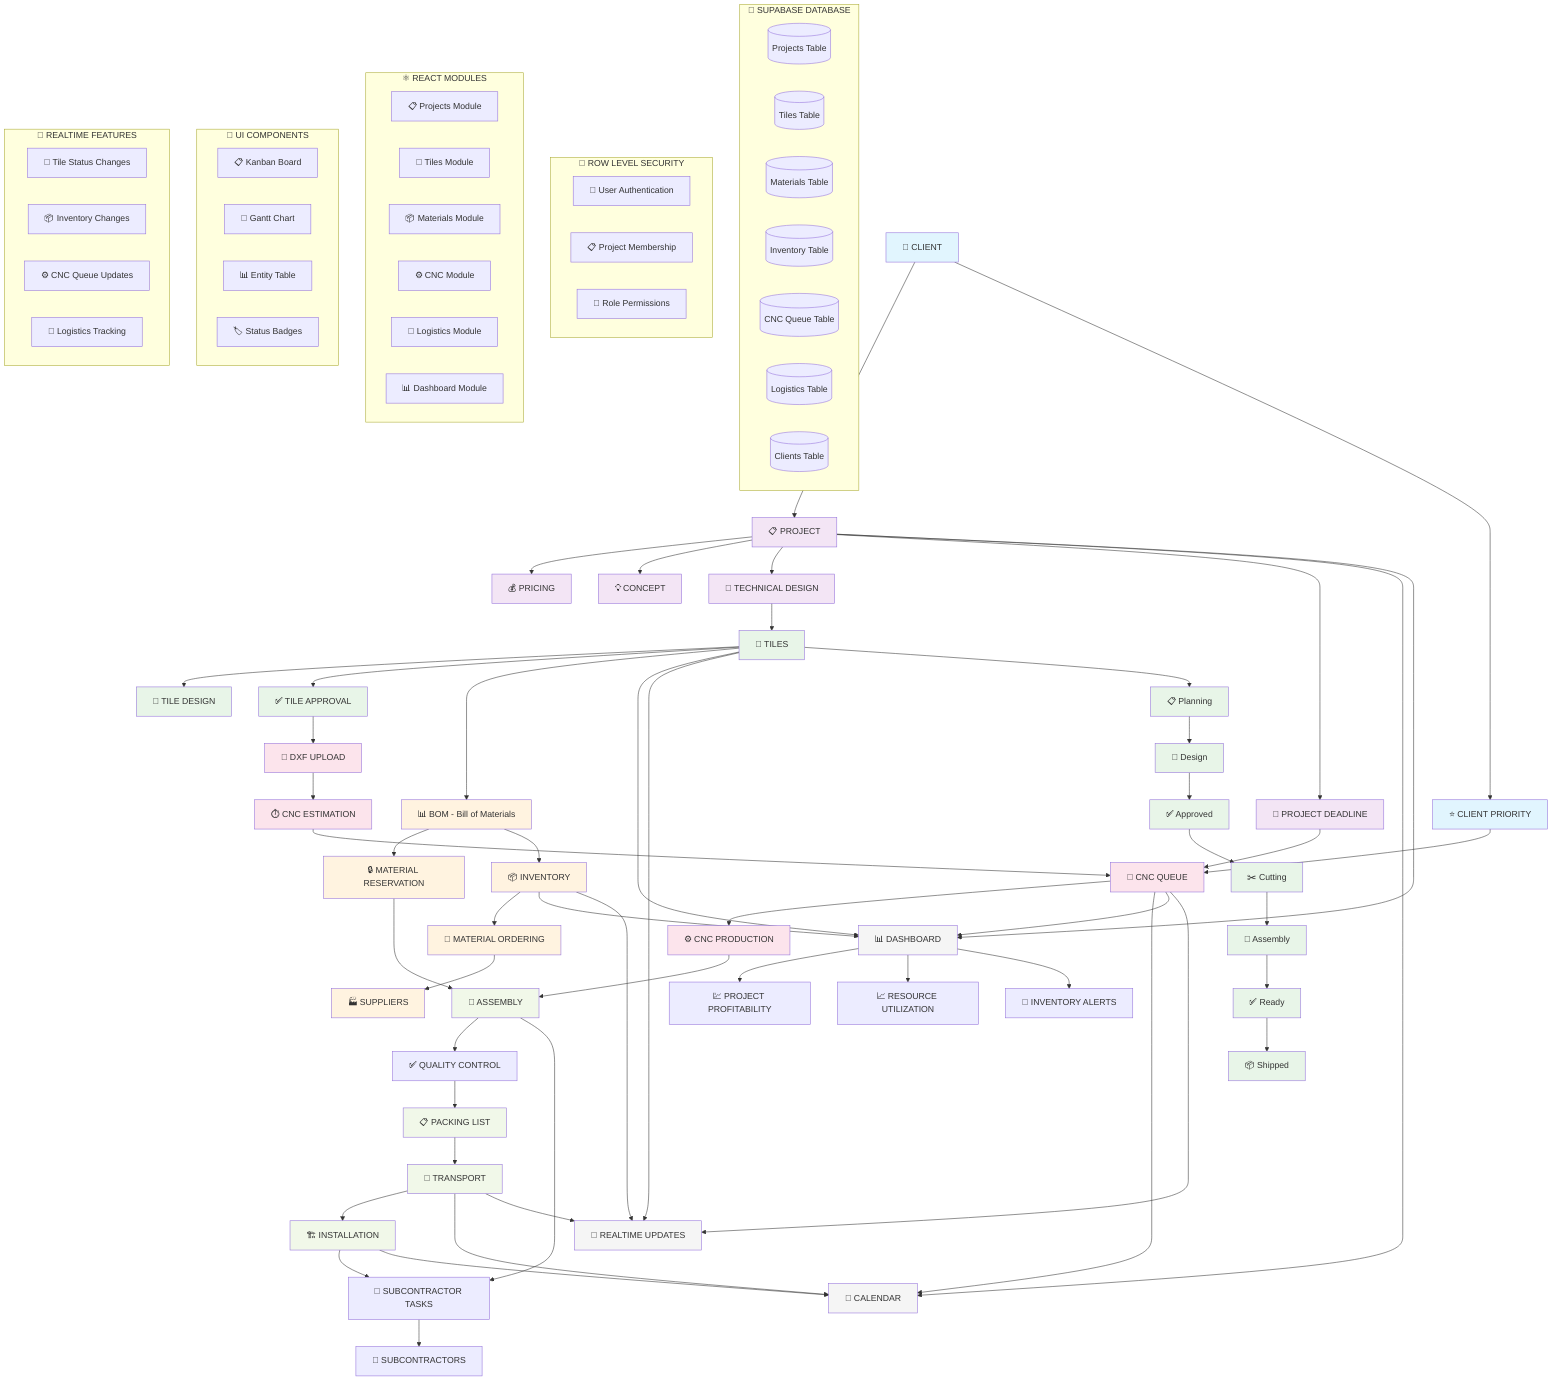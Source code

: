 graph TD
    %% CLIENTS & PROJECTS LAYER
    Client[👤 CLIENT] --> Project[📋 PROJECT]
    Project --> Pricing[💰 PRICING]
    Project --> Concept[💡 CONCEPT] 
    Project --> TechnicalDesign[📐 TECHNICAL DESIGN]
    
    %% TILES LAYER (Core Business Logic)
    TechnicalDesign --> Tiles[🧩 TILES]
    Tiles --> TileDesign[🎨 TILE DESIGN]
    Tiles --> TileApproval[✅ TILE APPROVAL]
    
    %% MATERIALS LAYER
    Tiles --> BOM[📊 BOM - Bill of Materials]
    BOM --> MaterialReservation[🔒 MATERIAL RESERVATION]
    BOM --> Inventory[📦 INVENTORY]
    Inventory --> MaterialOrdering[🛒 MATERIAL ORDERING]
    MaterialOrdering --> Suppliers[🏭 SUPPLIERS]
    
    %% CNC & PRODUCTION LAYER  
    TileApproval --> DXFUpload[📁 DXF UPLOAD]
    DXFUpload --> CNCEstimation[⏱️ CNC ESTIMATION]
    CNCEstimation --> CNCQueue[🔄 CNC QUEUE]
    CNCQueue --> CNCProduction[⚙️ CNC PRODUCTION]
    
    %% PRIORITY SYSTEM
    Client --> ClientPriority[⭐ CLIENT PRIORITY]
    Project --> ProjectDeadline[📅 PROJECT DEADLINE]
    ClientPriority --> CNCQueue
    ProjectDeadline --> CNCQueue
    
    %% ASSEMBLY & LOGISTICS
    CNCProduction --> Assembly[🔧 ASSEMBLY]
    MaterialReservation --> Assembly
    Assembly --> QualityControl[✅ QUALITY CONTROL]
    QualityControl --> PackingList[📋 PACKING LIST]
    PackingList --> Transport[🚛 TRANSPORT]
    Transport --> Installation[🏗️ INSTALLATION]
    
    %% SUBCONTRACTORS INTEGRATION
    Assembly --> SubcontractorTasks[🤝 SUBCONTRACTOR TASKS]
    Installation --> SubcontractorTasks
    SubcontractorTasks --> Subcontractors[👷 SUBCONTRACTORS]
    
    %% CALENDAR & SCHEDULING
    Project --> Calendar[📅 CALENDAR]
    CNCQueue --> Calendar
    Transport --> Calendar
    Installation --> Calendar
    
    %% DASHBOARD & MONITORING
    Project --> Dashboard[📊 DASHBOARD]
    Tiles --> Dashboard  
    Inventory --> Dashboard
    CNCQueue --> Dashboard
    
    %% REALTIME UPDATES
    Tiles --> RealtimeUpdates[🔄 REALTIME UPDATES]
    Inventory --> RealtimeUpdates
    CNCQueue --> RealtimeUpdates
    Transport --> RealtimeUpdates
    
    %% BUSINESS INTELLIGENCE
    Dashboard --> ProjectProfitability[💹 PROJECT PROFITABILITY]
    Dashboard --> ResourceUtilization[📈 RESOURCE UTILIZATION] 
    Dashboard --> InventoryAlerts[🚨 INVENTORY ALERTS]
    
    %% STATUS FLOW FOR TILES (Most Important!)
    Tiles --> StatusPlanning[📋 Planning]
    StatusPlanning --> StatusDesign[🎨 Design]  
    StatusDesign --> StatusApproved[✅ Approved]
    StatusApproved --> StatusCutting[✂️ Cutting]
    StatusCutting --> StatusAssembly[🔧 Assembly]
    StatusAssembly --> StatusReady[✅ Ready]
    StatusReady --> StatusShipped[📦 Shipped]
    
    %% DATA LAYER
    subgraph "💾 SUPABASE DATABASE"
        ProjectsTable[(Projects Table)]
        TilesTable[(Tiles Table)]
        MaterialsTable[(Materials Table)]
        InventoryTable[(Inventory Table)]
        CNCQueueTable[(CNC Queue Table)]
        LogisticsTable[(Logistics Table)]
        ClientsTable[(Clients Table)]
    end
    
    %% RLS SECURITY
    subgraph "🔐 ROW LEVEL SECURITY"
        UserAuth[👤 User Authentication]
        ProjectMembership[📋 Project Membership]
        RolePermissions[🔑 Role Permissions]
    end
    
    %% FRONTEND MODULES
    subgraph "⚛️ REACT MODULES"
        ProjectsModule[📋 Projects Module]
        TilesModule[🧩 Tiles Module] 
        MaterialsModule[📦 Materials Module]
        CNCModule[⚙️ CNC Module]
        LogisticsModule[🚛 Logistics Module]
        DashboardModule[📊 Dashboard Module]
    end
    
    %% UI COMPONENTS
    subgraph "🎨 UI COMPONENTS"
        KanbanBoard[📋 Kanban Board]
        GanttChart[📅 Gantt Chart] 
        EntityTable[📊 Entity Table]
        StatusBadges[🏷️ Status Badges]
    end
    
    %% REAL-TIME FEATURES
    subgraph "🔄 REALTIME FEATURES"
        TileStatusUpdates[🧩 Tile Status Changes]
        InventoryChanges[📦 Inventory Changes] 
        CNCQueueUpdates[⚙️ CNC Queue Updates]
        LogisticsTracking[🚛 Logistics Tracking]
    end
    
    %% STYLING
    classDef clientLayer fill:#e1f5fe
    classDef projectLayer fill:#f3e5f5
    classDef tilesLayer fill:#e8f5e8
    classDef materialLayer fill:#fff3e0
    classDef cncLayer fill:#fce4ec
    classDef logisticsLayer fill:#f1f8e9
    classDef systemLayer fill:#f5f5f5
    
    class Client,ClientPriority clientLayer
    class Project,Pricing,Concept,TechnicalDesign,ProjectDeadline projectLayer
    class Tiles,TileDesign,TileApproval,StatusPlanning,StatusDesign,StatusApproved,StatusCutting,StatusAssembly,StatusReady,StatusShipped tilesLayer
    class BOM,MaterialReservation,Inventory,MaterialOrdering,Suppliers materialLayer
    class DXFUpload,CNCEstimation,CNCQueue,CNCProduction cncLayer
    class Assembly,PackingList,Transport,Installation logisticsLayer
    class Dashboard,Calendar,RealtimeUpdates systemLayer